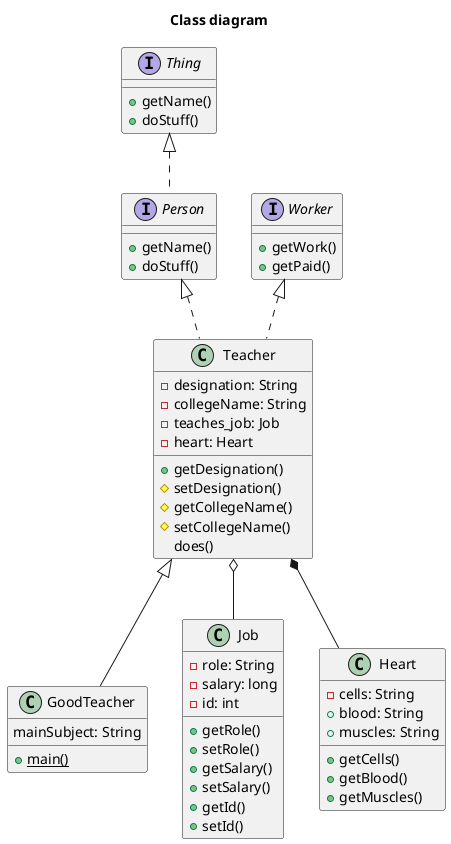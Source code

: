 @startuml
title Class diagram
Interface Thing{
	+getName()
	+doStuff()
}
Interface Person{
	+getName()
	+doStuff()
}
Interface Worker{
	+getWork()
	+getPaid()
}
class Teacher{
	-designation: String
	-collegeName: String
	-teaches_job: Job
	-heart: Heart
	+getDesignation()
	#setDesignation()
	#getCollegeName()
	#setCollegeName()
	does()
}
class GoodTeacher{
	mainSubject: String
	+{static}main()
}
class Job{
	-role: String
	-salary: long
	-id: int
	+getRole()
	+setRole()
	+getSalary()
	+setSalary()
	+getId()
	+setId()
}
class Heart{
	-cells: String
	+blood: String
	+muscles: String
	+getCells()
	+getBlood()
	+getMuscles()
}
GoodTeacher -up-|> Teacher
Teacher o-- Job
Teacher *-- Heart
Teacher .up.|> Person
Teacher .up.|> Worker
Person .up.|> Thing
@enduml
